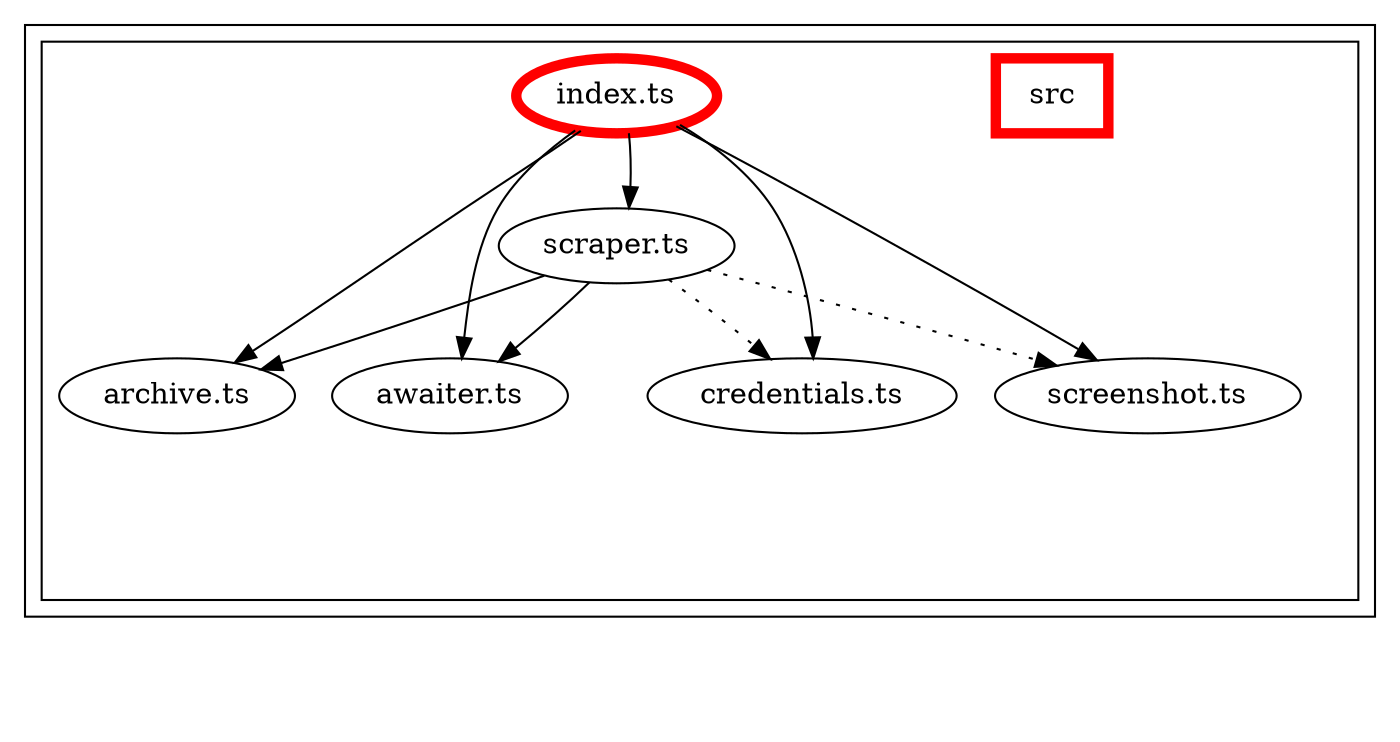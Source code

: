 digraph "dependency-graph-[object Object]" {
  compound = true;
  "dependency-graph-[object Object]" [
    style = "invis";
  ];
  "src/archive.ts";
  "src/awaiter.ts";
  "src/credentials.ts";
  "src/scraper.ts";
  "src/screenshot.ts";
  subgraph "cluster_src" {
    color = "#000000";
    label = "";
    "name_src" [
      penwidth = 5;
      shape = "rectangle";
      color = "#ff0000";
      label = "src";
    ];
    "exit_src" [
      style = "invis";
    ];
    subgraph "cluster_src" {
      color = "#000000";
      label = "";
      "name_src" [
        penwidth = 5;
        shape = "rectangle";
        color = "#ff0000";
        label = "src";
      ];
      "exit_src" [
        style = "invis";
      ];
      "src/archive.ts" [
        label = "archive.ts";
      ];
      "src/awaiter.ts" [
        label = "awaiter.ts";
      ];
      "src/credentials.ts" [
        label = "credentials.ts";
      ];
      "src/index.ts" [
        label = "index.ts";
        color = "#ff0000";
        penwidth = 5;
      ];
      "src/scraper.ts" [
        label = "scraper.ts";
      ];
      "src/screenshot.ts" [
        label = "screenshot.ts";
      ];
      "src/archive.ts" -> "exit_src" [
        style = "invis";
      ];
      "src/awaiter.ts" -> "exit_src" [
        style = "invis";
      ];
      "src/credentials.ts" -> "exit_src" [
        style = "invis";
      ];
      "src/index.ts" -> "exit_src" [
        style = "invis";
      ];
      "src/scraper.ts" -> "exit_src" [
        style = "invis";
      ];
      "src/screenshot.ts" -> "exit_src" [
        style = "invis";
      ];
    }
    "exit_src" -> "exit_src" [
      style = "invis";
    ];
    "exit_src" -> "exit_src" [
      style = "invis";
    ];
    "exit_src" -> "exit_src" [
      style = "invis";
    ];
    "exit_src" -> "exit_src" [
      style = "invis";
    ];
    "exit_src" -> "exit_src" [
      style = "invis";
    ];
    "exit_src" -> "exit_src" [
      style = "invis";
    ];
  }
  "exit_src" -> "dependency-graph-[object Object]" [
    style = "invis";
  ];
  "src/index.ts" -> "src/archive.ts" [
    style = "invis";
  ];
  "src/index.ts" -> "src/archive.ts" [
    style = "solid";
    ltail = "cluster_src/index.ts";
    lhead = "cluster_src/archive.ts";
    color = "black";
  ];
  "src/index.ts" -> "src/awaiter.ts" [
    style = "invis";
  ];
  "src/index.ts" -> "src/awaiter.ts" [
    style = "solid";
    ltail = "cluster_src/index.ts";
    lhead = "cluster_src/awaiter.ts";
    color = "black";
  ];
  "src/index.ts" -> "src/credentials.ts" [
    style = "invis";
  ];
  "src/index.ts" -> "src/credentials.ts" [
    style = "solid";
    ltail = "cluster_src/index.ts";
    lhead = "cluster_src/credentials.ts";
    color = "black";
  ];
  "src/index.ts" -> "src/scraper.ts" [
    style = "invis";
  ];
  "src/index.ts" -> "src/scraper.ts" [
    style = "solid";
    ltail = "cluster_src/index.ts";
    lhead = "cluster_src/scraper.ts";
    color = "black";
  ];
  "src/index.ts" -> "src/screenshot.ts" [
    style = "invis";
  ];
  "src/index.ts" -> "src/screenshot.ts" [
    style = "solid";
    ltail = "cluster_src/index.ts";
    lhead = "cluster_src/screenshot.ts";
    color = "black";
  ];
  "src/scraper.ts" -> "src/archive.ts" [
    style = "invis";
  ];
  "src/scraper.ts" -> "src/archive.ts" [
    style = "solid";
    ltail = "cluster_src/scraper.ts";
    lhead = "cluster_src/archive.ts";
    color = "black";
  ];
  "src/scraper.ts" -> "src/awaiter.ts" [
    style = "invis";
  ];
  "src/scraper.ts" -> "src/awaiter.ts" [
    style = "solid";
    ltail = "cluster_src/scraper.ts";
    lhead = "cluster_src/awaiter.ts";
    color = "black";
  ];
  "src/scraper.ts" -> "src/credentials.ts" [
    style = "invis";
  ];
  "src/scraper.ts" -> "src/credentials.ts" [
    style = "dotted";
    ltail = "cluster_src/scraper.ts";
    lhead = "cluster_src/credentials.ts";
    color = "black";
  ];
  "src/scraper.ts" -> "src/screenshot.ts" [
    style = "invis";
  ];
  "src/scraper.ts" -> "src/screenshot.ts" [
    style = "dotted";
    ltail = "cluster_src/scraper.ts";
    lhead = "cluster_src/screenshot.ts";
    color = "black";
  ];
}